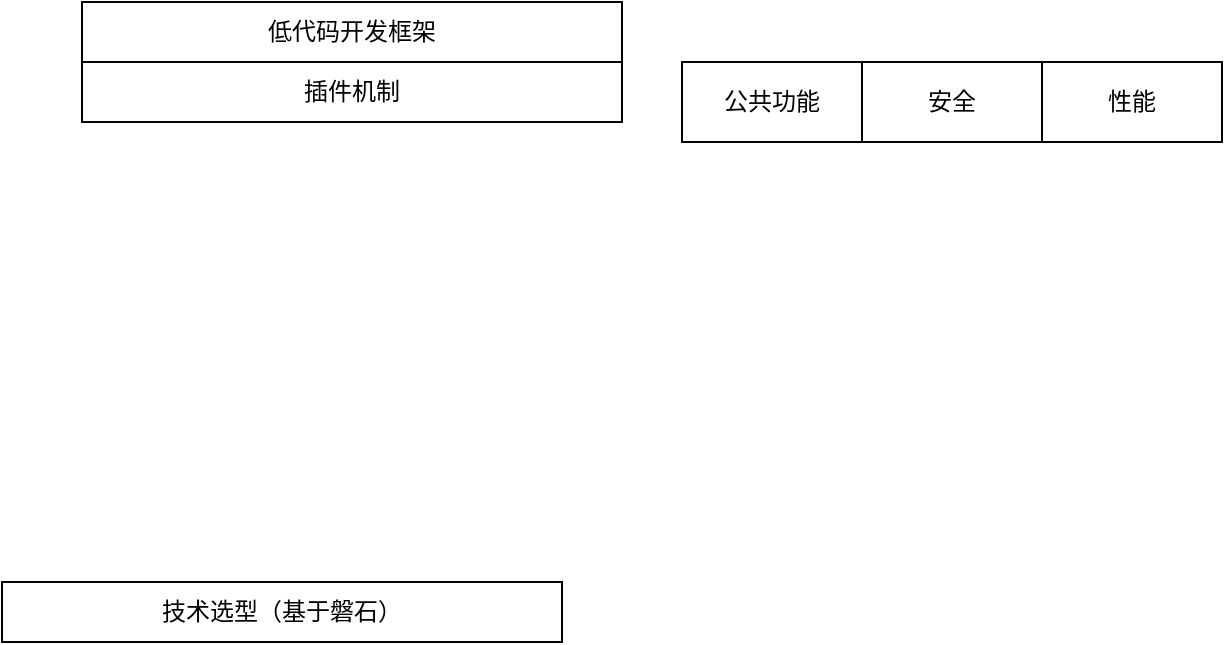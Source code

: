 <mxfile version="24.4.9" type="github">
  <diagram name="第 1 页" id="gqDG2Gp0E2L2Fy4fAPNA">
    <mxGraphModel dx="757" dy="427" grid="1" gridSize="10" guides="1" tooltips="1" connect="1" arrows="1" fold="1" page="1" pageScale="1" pageWidth="827" pageHeight="1169" math="0" shadow="0">
      <root>
        <mxCell id="0" />
        <mxCell id="1" parent="0" />
        <mxCell id="SDCCGMHogAq6qsjDlVBH-2" value="技术选型（基于磐石）" style="rounded=0;whiteSpace=wrap;html=1;" parent="1" vertex="1">
          <mxGeometry x="80" y="570" width="280" height="30" as="geometry" />
        </mxCell>
        <mxCell id="SDCCGMHogAq6qsjDlVBH-4" value="插件机制" style="rounded=0;whiteSpace=wrap;html=1;" parent="1" vertex="1">
          <mxGeometry x="120" y="310" width="270" height="30" as="geometry" />
        </mxCell>
        <mxCell id="SDCCGMHogAq6qsjDlVBH-6" value="低代码开发框架" style="rounded=0;whiteSpace=wrap;html=1;" parent="1" vertex="1">
          <mxGeometry x="120" y="280" width="270" height="30" as="geometry" />
        </mxCell>
        <mxCell id="SDCCGMHogAq6qsjDlVBH-9" value="" style="rounded=0;whiteSpace=wrap;html=1;" parent="1" vertex="1">
          <mxGeometry x="420" y="310" width="270" height="40" as="geometry" />
        </mxCell>
        <mxCell id="SDCCGMHogAq6qsjDlVBH-11" value="公共功能" style="rounded=0;whiteSpace=wrap;html=1;" parent="1" vertex="1">
          <mxGeometry x="420" y="310" width="90" height="40" as="geometry" />
        </mxCell>
        <mxCell id="SDCCGMHogAq6qsjDlVBH-20" value="安全" style="rounded=0;whiteSpace=wrap;html=1;" parent="1" vertex="1">
          <mxGeometry x="510" y="310" width="90" height="40" as="geometry" />
        </mxCell>
        <mxCell id="SDCCGMHogAq6qsjDlVBH-21" value="性能" style="rounded=0;whiteSpace=wrap;html=1;" parent="1" vertex="1">
          <mxGeometry x="600" y="310" width="90" height="40" as="geometry" />
        </mxCell>
      </root>
    </mxGraphModel>
  </diagram>
</mxfile>
